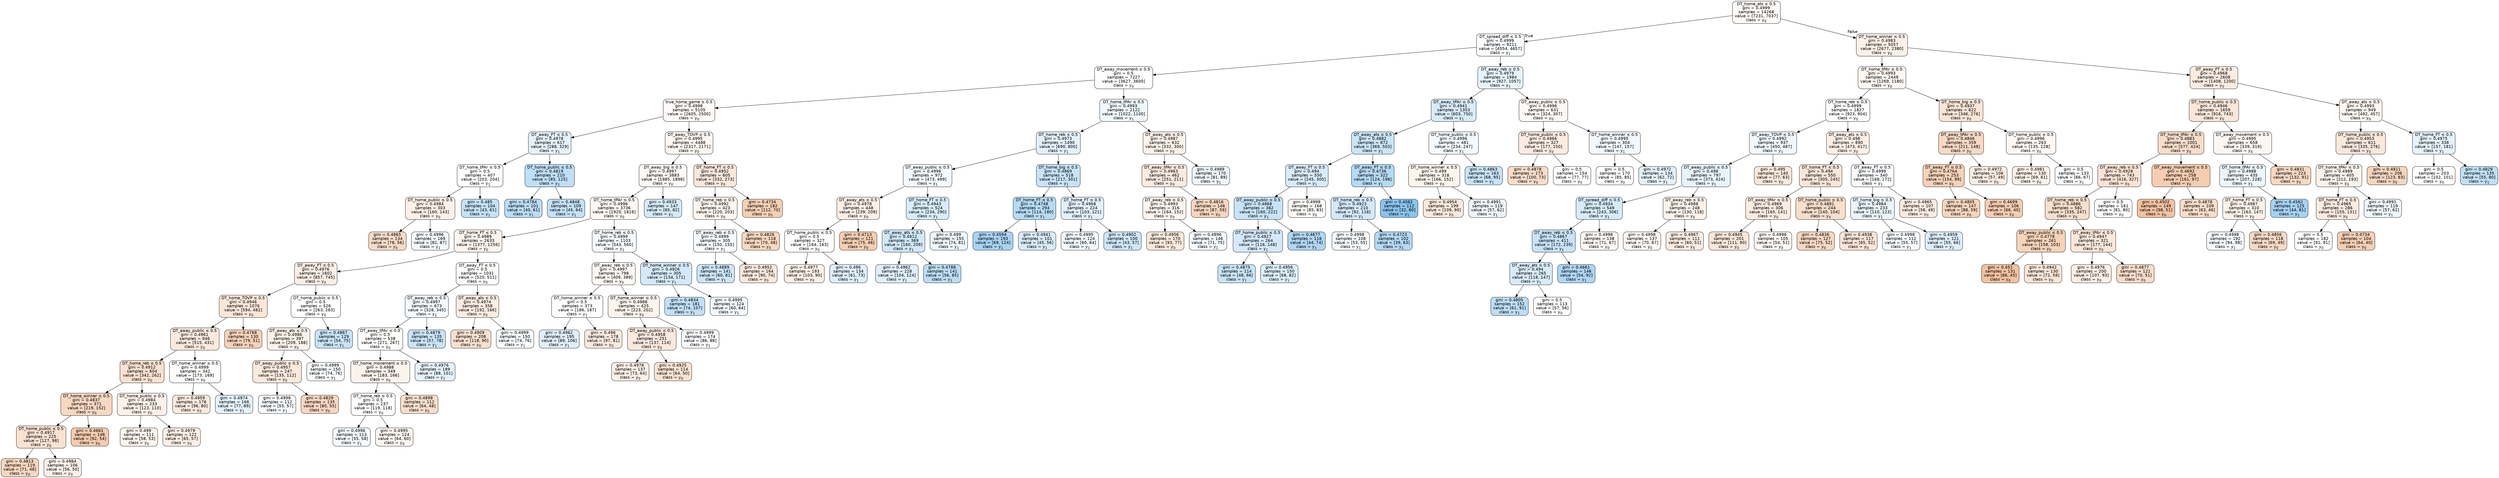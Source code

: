 digraph Tree {
node [shape=box, style="filled, rounded", color="black", fontname=helvetica] ;
edge [fontname=helvetica] ;
0 [label=<DT_home_ats &le; 0.5<br/>gini = 0.4999<br/>samples = 14268<br/>value = [7231, 7037]<br/>class = y<SUB>0</SUB>>, fillcolor="#e5813907"] ;
1 [label=<DT_spread_diff &le; 0.5<br/>gini = 0.4999<br/>samples = 9211<br/>value = [4554, 4657]<br/>class = y<SUB>1</SUB>>, fillcolor="#399de506"] ;
0 -> 1 [labeldistance=2.5, labelangle=45, headlabel="True"] ;
2 [label=<DT_away_movement &le; 0.5<br/>gini = 0.5<br/>samples = 7227<br/>value = [3627, 3600]<br/>class = y<SUB>0</SUB>>, fillcolor="#e5813902"] ;
1 -> 2 ;
3 [label=<true_home_game &le; 0.5<br/>gini = 0.4998<br/>samples = 5105<br/>value = [2605, 2500]<br/>class = y<SUB>0</SUB>>, fillcolor="#e581390a"] ;
2 -> 3 ;
4 [label=<DT_away_FT &le; 0.5<br/>gini = 0.4978<br/>samples = 617<br/>value = [288, 329]<br/>class = y<SUB>1</SUB>>, fillcolor="#399de520"] ;
3 -> 4 ;
5 [label=<DT_home_tPAr &le; 0.5<br/>gini = 0.5<br/>samples = 407<br/>value = [203, 204]<br/>class = y<SUB>1</SUB>>, fillcolor="#399de501"] ;
4 -> 5 ;
6 [label=<DT_home_public &le; 0.5<br/>gini = 0.4984<br/>samples = 303<br/>value = [160, 143]<br/>class = y<SUB>0</SUB>>, fillcolor="#e581391b"] ;
5 -> 6 ;
7 [label=<gini = 0.4865<br/>samples = 134<br/>value = [78, 56]<br/>class = y<SUB>0</SUB>>, fillcolor="#e5813948"] ;
6 -> 7 ;
8 [label=<gini = 0.4996<br/>samples = 169<br/>value = [82, 87]<br/>class = y<SUB>1</SUB>>, fillcolor="#399de50f"] ;
6 -> 8 ;
9 [label=<gini = 0.485<br/>samples = 104<br/>value = [43, 61]<br/>class = y<SUB>1</SUB>>, fillcolor="#399de54b"] ;
5 -> 9 ;
10 [label=<DT_home_public &le; 0.5<br/>gini = 0.4819<br/>samples = 210<br/>value = [85, 125]<br/>class = y<SUB>1</SUB>>, fillcolor="#399de552"] ;
4 -> 10 ;
11 [label=<gini = 0.4784<br/>samples = 101<br/>value = [40, 61]<br/>class = y<SUB>1</SUB>>, fillcolor="#399de558"] ;
10 -> 11 ;
12 [label=<gini = 0.4848<br/>samples = 109<br/>value = [45, 64]<br/>class = y<SUB>1</SUB>>, fillcolor="#399de54c"] ;
10 -> 12 ;
13 [label=<DT_away_TOVP &le; 0.5<br/>gini = 0.4995<br/>samples = 4488<br/>value = [2317, 2171]<br/>class = y<SUB>0</SUB>>, fillcolor="#e5813910"] ;
3 -> 13 ;
14 [label=<DT_away_big &le; 0.5<br/>gini = 0.4997<br/>samples = 3883<br/>value = [1985, 1898]<br/>class = y<SUB>0</SUB>>, fillcolor="#e581390b"] ;
13 -> 14 ;
15 [label=<DT_home_tPAr &le; 0.5<br/>gini = 0.4996<br/>samples = 3736<br/>value = [1920, 1816]<br/>class = y<SUB>0</SUB>>, fillcolor="#e581390e"] ;
14 -> 15 ;
16 [label=<DT_home_FT &le; 0.5<br/>gini = 0.4989<br/>samples = 2633<br/>value = [1377, 1256]<br/>class = y<SUB>0</SUB>>, fillcolor="#e5813916"] ;
15 -> 16 ;
17 [label=<DT_away_FT &le; 0.5<br/>gini = 0.4976<br/>samples = 1602<br/>value = [857, 745]<br/>class = y<SUB>0</SUB>>, fillcolor="#e5813921"] ;
16 -> 17 ;
18 [label=<DT_home_TOVP &le; 0.5<br/>gini = 0.4946<br/>samples = 1076<br/>value = [594, 482]<br/>class = y<SUB>0</SUB>>, fillcolor="#e5813930"] ;
17 -> 18 ;
19 [label=<DT_away_public &le; 0.5<br/>gini = 0.4961<br/>samples = 946<br/>value = [515, 431]<br/>class = y<SUB>0</SUB>>, fillcolor="#e581392a"] ;
18 -> 19 ;
20 [label=<DT_home_reb &le; 0.5<br/>gini = 0.4912<br/>samples = 604<br/>value = [342, 262]<br/>class = y<SUB>0</SUB>>, fillcolor="#e581393c"] ;
19 -> 20 ;
21 [label=<DT_home_winner &le; 0.5<br/>gini = 0.4837<br/>samples = 371<br/>value = [219, 152]<br/>class = y<SUB>0</SUB>>, fillcolor="#e581394e"] ;
20 -> 21 ;
22 [label=<DT_home_public &le; 0.5<br/>gini = 0.4917<br/>samples = 225<br/>value = [127, 98]<br/>class = y<SUB>0</SUB>>, fillcolor="#e581393a"] ;
21 -> 22 ;
23 [label=<gini = 0.4813<br/>samples = 119<br/>value = [71, 48]<br/>class = y<SUB>0</SUB>>, fillcolor="#e5813953"] ;
22 -> 23 ;
24 [label=<gini = 0.4984<br/>samples = 106<br/>value = [56, 50]<br/>class = y<SUB>0</SUB>>, fillcolor="#e581391b"] ;
22 -> 24 ;
25 [label=<gini = 0.4661<br/>samples = 146<br/>value = [92, 54]<br/>class = y<SUB>0</SUB>>, fillcolor="#e5813969"] ;
21 -> 25 ;
26 [label=<DT_home_public &le; 0.5<br/>gini = 0.4984<br/>samples = 233<br/>value = [123, 110]<br/>class = y<SUB>0</SUB>>, fillcolor="#e581391b"] ;
20 -> 26 ;
27 [label=<gini = 0.499<br/>samples = 111<br/>value = [58, 53]<br/>class = y<SUB>0</SUB>>, fillcolor="#e5813916"] ;
26 -> 27 ;
28 [label=<gini = 0.4979<br/>samples = 122<br/>value = [65, 57]<br/>class = y<SUB>0</SUB>>, fillcolor="#e581391f"] ;
26 -> 28 ;
29 [label=<DT_home_winner &le; 0.5<br/>gini = 0.4999<br/>samples = 342<br/>value = [173, 169]<br/>class = y<SUB>0</SUB>>, fillcolor="#e5813906"] ;
19 -> 29 ;
30 [label=<gini = 0.4959<br/>samples = 176<br/>value = [96, 80]<br/>class = y<SUB>0</SUB>>, fillcolor="#e581392a"] ;
29 -> 30 ;
31 [label=<gini = 0.4974<br/>samples = 166<br/>value = [77, 89]<br/>class = y<SUB>1</SUB>>, fillcolor="#399de522"] ;
29 -> 31 ;
32 [label=<gini = 0.4768<br/>samples = 130<br/>value = [79, 51]<br/>class = y<SUB>0</SUB>>, fillcolor="#e581395a"] ;
18 -> 32 ;
33 [label=<DT_home_public &le; 0.5<br/>gini = 0.5<br/>samples = 526<br/>value = [263, 263]<br/>class = y<SUB>0</SUB>>, fillcolor="#e5813900"] ;
17 -> 33 ;
34 [label=<DT_away_ats &le; 0.5<br/>gini = 0.4986<br/>samples = 397<br/>value = [209, 188]<br/>class = y<SUB>0</SUB>>, fillcolor="#e581391a"] ;
33 -> 34 ;
35 [label=<DT_away_public &le; 0.5<br/>gini = 0.4957<br/>samples = 247<br/>value = [135, 112]<br/>class = y<SUB>0</SUB>>, fillcolor="#e581392b"] ;
34 -> 35 ;
36 [label=<gini = 0.4998<br/>samples = 112<br/>value = [55, 57]<br/>class = y<SUB>1</SUB>>, fillcolor="#399de509"] ;
35 -> 36 ;
37 [label=<gini = 0.4829<br/>samples = 135<br/>value = [80, 55]<br/>class = y<SUB>0</SUB>>, fillcolor="#e5813950"] ;
35 -> 37 ;
38 [label=<gini = 0.4999<br/>samples = 150<br/>value = [74, 76]<br/>class = y<SUB>1</SUB>>, fillcolor="#399de507"] ;
34 -> 38 ;
39 [label=<gini = 0.4867<br/>samples = 129<br/>value = [54, 75]<br/>class = y<SUB>1</SUB>>, fillcolor="#399de547"] ;
33 -> 39 ;
40 [label=<DT_away_FT &le; 0.5<br/>gini = 0.5<br/>samples = 1031<br/>value = [520, 511]<br/>class = y<SUB>0</SUB>>, fillcolor="#e5813904"] ;
16 -> 40 ;
41 [label=<DT_away_reb &le; 0.5<br/>gini = 0.4997<br/>samples = 673<br/>value = [328, 345]<br/>class = y<SUB>1</SUB>>, fillcolor="#399de50d"] ;
40 -> 41 ;
42 [label=<DT_away_tPAr &le; 0.5<br/>gini = 0.5<br/>samples = 538<br/>value = [271, 267]<br/>class = y<SUB>0</SUB>>, fillcolor="#e5813904"] ;
41 -> 42 ;
43 [label=<DT_home_movement &le; 0.5<br/>gini = 0.4988<br/>samples = 349<br/>value = [183, 166]<br/>class = y<SUB>0</SUB>>, fillcolor="#e5813918"] ;
42 -> 43 ;
44 [label=<DT_home_reb &le; 0.5<br/>gini = 0.5<br/>samples = 237<br/>value = [119, 118]<br/>class = y<SUB>0</SUB>>, fillcolor="#e5813902"] ;
43 -> 44 ;
45 [label=<gini = 0.4996<br/>samples = 113<br/>value = [55, 58]<br/>class = y<SUB>1</SUB>>, fillcolor="#399de50d"] ;
44 -> 45 ;
46 [label=<gini = 0.4995<br/>samples = 124<br/>value = [64, 60]<br/>class = y<SUB>0</SUB>>, fillcolor="#e5813910"] ;
44 -> 46 ;
47 [label=<gini = 0.4898<br/>samples = 112<br/>value = [64, 48]<br/>class = y<SUB>0</SUB>>, fillcolor="#e5813940"] ;
43 -> 47 ;
48 [label=<gini = 0.4976<br/>samples = 189<br/>value = [88, 101]<br/>class = y<SUB>1</SUB>>, fillcolor="#399de521"] ;
42 -> 48 ;
49 [label=<gini = 0.4879<br/>samples = 135<br/>value = [57, 78]<br/>class = y<SUB>1</SUB>>, fillcolor="#399de545"] ;
41 -> 49 ;
50 [label=<DT_away_ats &le; 0.5<br/>gini = 0.4974<br/>samples = 358<br/>value = [192, 166]<br/>class = y<SUB>0</SUB>>, fillcolor="#e5813923"] ;
40 -> 50 ;
51 [label=<gini = 0.4909<br/>samples = 208<br/>value = [118, 90]<br/>class = y<SUB>0</SUB>>, fillcolor="#e581393d"] ;
50 -> 51 ;
52 [label=<gini = 0.4999<br/>samples = 150<br/>value = [74, 76]<br/>class = y<SUB>1</SUB>>, fillcolor="#399de507"] ;
50 -> 52 ;
53 [label=<DT_home_reb &le; 0.5<br/>gini = 0.4999<br/>samples = 1103<br/>value = [543, 560]<br/>class = y<SUB>1</SUB>>, fillcolor="#399de508"] ;
15 -> 53 ;
54 [label=<DT_away_reb &le; 0.5<br/>gini = 0.4997<br/>samples = 798<br/>value = [409, 389]<br/>class = y<SUB>0</SUB>>, fillcolor="#e581390c"] ;
53 -> 54 ;
55 [label=<DT_home_winner &le; 0.5<br/>gini = 0.5<br/>samples = 373<br/>value = [186, 187]<br/>class = y<SUB>1</SUB>>, fillcolor="#399de501"] ;
54 -> 55 ;
56 [label=<gini = 0.4962<br/>samples = 195<br/>value = [89, 106]<br/>class = y<SUB>1</SUB>>, fillcolor="#399de529"] ;
55 -> 56 ;
57 [label=<gini = 0.496<br/>samples = 178<br/>value = [97, 81]<br/>class = y<SUB>0</SUB>>, fillcolor="#e581392a"] ;
55 -> 57 ;
58 [label=<DT_home_winner &le; 0.5<br/>gini = 0.4988<br/>samples = 425<br/>value = [223, 202]<br/>class = y<SUB>0</SUB>>, fillcolor="#e5813918"] ;
54 -> 58 ;
59 [label=<DT_away_public &le; 0.5<br/>gini = 0.4958<br/>samples = 251<br/>value = [137, 114]<br/>class = y<SUB>0</SUB>>, fillcolor="#e581392b"] ;
58 -> 59 ;
60 [label=<gini = 0.4978<br/>samples = 137<br/>value = [73, 64]<br/>class = y<SUB>0</SUB>>, fillcolor="#e581391f"] ;
59 -> 60 ;
61 [label=<gini = 0.4925<br/>samples = 114<br/>value = [64, 50]<br/>class = y<SUB>0</SUB>>, fillcolor="#e5813938"] ;
59 -> 61 ;
62 [label=<gini = 0.4999<br/>samples = 174<br/>value = [86, 88]<br/>class = y<SUB>1</SUB>>, fillcolor="#399de506"] ;
58 -> 62 ;
63 [label=<DT_home_winner &le; 0.5<br/>gini = 0.4926<br/>samples = 305<br/>value = [134, 171]<br/>class = y<SUB>1</SUB>>, fillcolor="#399de537"] ;
53 -> 63 ;
64 [label=<gini = 0.4834<br/>samples = 181<br/>value = [74, 107]<br/>class = y<SUB>1</SUB>>, fillcolor="#399de54f"] ;
63 -> 64 ;
65 [label=<gini = 0.4995<br/>samples = 124<br/>value = [60, 64]<br/>class = y<SUB>1</SUB>>, fillcolor="#399de510"] ;
63 -> 65 ;
66 [label=<gini = 0.4933<br/>samples = 147<br/>value = [65, 82]<br/>class = y<SUB>1</SUB>>, fillcolor="#399de535"] ;
14 -> 66 ;
67 [label=<DT_home_FT &le; 0.5<br/>gini = 0.4952<br/>samples = 605<br/>value = [332, 273]<br/>class = y<SUB>0</SUB>>, fillcolor="#e581392d"] ;
13 -> 67 ;
68 [label=<DT_home_reb &le; 0.5<br/>gini = 0.4992<br/>samples = 423<br/>value = [220, 203]<br/>class = y<SUB>0</SUB>>, fillcolor="#e5813914"] ;
67 -> 68 ;
69 [label=<DT_away_reb &le; 0.5<br/>gini = 0.4999<br/>samples = 305<br/>value = [150, 155]<br/>class = y<SUB>1</SUB>>, fillcolor="#399de508"] ;
68 -> 69 ;
70 [label=<gini = 0.4889<br/>samples = 141<br/>value = [60, 81]<br/>class = y<SUB>1</SUB>>, fillcolor="#399de542"] ;
69 -> 70 ;
71 [label=<gini = 0.4952<br/>samples = 164<br/>value = [90, 74]<br/>class = y<SUB>0</SUB>>, fillcolor="#e581392d"] ;
69 -> 71 ;
72 [label=<gini = 0.4826<br/>samples = 118<br/>value = [70, 48]<br/>class = y<SUB>0</SUB>>, fillcolor="#e5813950"] ;
68 -> 72 ;
73 [label=<gini = 0.4734<br/>samples = 182<br/>value = [112, 70]<br/>class = y<SUB>0</SUB>>, fillcolor="#e5813960"] ;
67 -> 73 ;
74 [label=<DT_home_tPAr &le; 0.5<br/>gini = 0.4993<br/>samples = 2122<br/>value = [1022, 1100]<br/>class = y<SUB>1</SUB>>, fillcolor="#399de512"] ;
2 -> 74 ;
75 [label=<DT_home_reb &le; 0.5<br/>gini = 0.4973<br/>samples = 1490<br/>value = [690, 800]<br/>class = y<SUB>1</SUB>>, fillcolor="#399de523"] ;
74 -> 75 ;
76 [label=<DT_away_public &le; 0.5<br/>gini = 0.4996<br/>samples = 972<br/>value = [473, 499]<br/>class = y<SUB>1</SUB>>, fillcolor="#399de50d"] ;
75 -> 76 ;
77 [label=<DT_away_ats &le; 0.5<br/>gini = 0.4978<br/>samples = 448<br/>value = [239, 209]<br/>class = y<SUB>0</SUB>>, fillcolor="#e5813920"] ;
76 -> 77 ;
78 [label=<DT_home_public &le; 0.5<br/>gini = 0.5<br/>samples = 327<br/>value = [164, 163]<br/>class = y<SUB>0</SUB>>, fillcolor="#e5813902"] ;
77 -> 78 ;
79 [label=<gini = 0.4977<br/>samples = 193<br/>value = [103, 90]<br/>class = y<SUB>0</SUB>>, fillcolor="#e5813920"] ;
78 -> 79 ;
80 [label=<gini = 0.496<br/>samples = 134<br/>value = [61, 73]<br/>class = y<SUB>1</SUB>>, fillcolor="#399de52a"] ;
78 -> 80 ;
81 [label=<gini = 0.4713<br/>samples = 121<br/>value = [75, 46]<br/>class = y<SUB>0</SUB>>, fillcolor="#e5813963"] ;
77 -> 81 ;
82 [label=<DT_home_FT &le; 0.5<br/>gini = 0.4943<br/>samples = 524<br/>value = [234, 290]<br/>class = y<SUB>1</SUB>>, fillcolor="#399de531"] ;
76 -> 82 ;
83 [label=<DT_away_ats &le; 0.5<br/>gini = 0.4912<br/>samples = 369<br/>value = [160, 209]<br/>class = y<SUB>1</SUB>>, fillcolor="#399de53c"] ;
82 -> 83 ;
84 [label=<gini = 0.4962<br/>samples = 228<br/>value = [104, 124]<br/>class = y<SUB>1</SUB>>, fillcolor="#399de529"] ;
83 -> 84 ;
85 [label=<gini = 0.4788<br/>samples = 141<br/>value = [56, 85]<br/>class = y<SUB>1</SUB>>, fillcolor="#399de557"] ;
83 -> 85 ;
86 [label=<gini = 0.499<br/>samples = 155<br/>value = [74, 81]<br/>class = y<SUB>1</SUB>>, fillcolor="#399de516"] ;
82 -> 86 ;
87 [label=<DT_home_big &le; 0.5<br/>gini = 0.4869<br/>samples = 518<br/>value = [217, 301]<br/>class = y<SUB>1</SUB>>, fillcolor="#399de547"] ;
75 -> 87 ;
88 [label=<DT_home_FT &le; 0.5<br/>gini = 0.4748<br/>samples = 294<br/>value = [114, 180]<br/>class = y<SUB>1</SUB>>, fillcolor="#399de55e"] ;
87 -> 88 ;
89 [label=<gini = 0.4594<br/>samples = 193<br/>value = [69, 124]<br/>class = y<SUB>1</SUB>>, fillcolor="#399de571"] ;
88 -> 89 ;
90 [label=<gini = 0.4941<br/>samples = 101<br/>value = [45, 56]<br/>class = y<SUB>1</SUB>>, fillcolor="#399de532"] ;
88 -> 90 ;
91 [label=<DT_home_FT &le; 0.5<br/>gini = 0.4968<br/>samples = 224<br/>value = [103, 121]<br/>class = y<SUB>1</SUB>>, fillcolor="#399de526"] ;
87 -> 91 ;
92 [label=<gini = 0.4995<br/>samples = 124<br/>value = [60, 64]<br/>class = y<SUB>1</SUB>>, fillcolor="#399de510"] ;
91 -> 92 ;
93 [label=<gini = 0.4902<br/>samples = 100<br/>value = [43, 57]<br/>class = y<SUB>1</SUB>>, fillcolor="#399de53f"] ;
91 -> 93 ;
94 [label=<DT_away_ats &le; 0.5<br/>gini = 0.4987<br/>samples = 632<br/>value = [332, 300]<br/>class = y<SUB>0</SUB>>, fillcolor="#e5813919"] ;
74 -> 94 ;
95 [label=<DT_away_tPAr &le; 0.5<br/>gini = 0.4963<br/>samples = 462<br/>value = [251, 211]<br/>class = y<SUB>0</SUB>>, fillcolor="#e5813929"] ;
94 -> 95 ;
96 [label=<DT_away_reb &le; 0.5<br/>gini = 0.4993<br/>samples = 316<br/>value = [164, 152]<br/>class = y<SUB>0</SUB>>, fillcolor="#e5813913"] ;
95 -> 96 ;
97 [label=<gini = 0.4956<br/>samples = 170<br/>value = [93, 77]<br/>class = y<SUB>0</SUB>>, fillcolor="#e581392c"] ;
96 -> 97 ;
98 [label=<gini = 0.4996<br/>samples = 146<br/>value = [71, 75]<br/>class = y<SUB>1</SUB>>, fillcolor="#399de50e"] ;
96 -> 98 ;
99 [label=<gini = 0.4816<br/>samples = 146<br/>value = [87, 59]<br/>class = y<SUB>0</SUB>>, fillcolor="#e5813952"] ;
95 -> 99 ;
100 [label=<gini = 0.4989<br/>samples = 170<br/>value = [81, 89]<br/>class = y<SUB>1</SUB>>, fillcolor="#399de517"] ;
94 -> 100 ;
101 [label=<DT_away_reb &le; 0.5<br/>gini = 0.4979<br/>samples = 1984<br/>value = [927, 1057]<br/>class = y<SUB>1</SUB>>, fillcolor="#399de51f"] ;
1 -> 101 ;
102 [label=<DT_away_tPAr &le; 0.5<br/>gini = 0.4941<br/>samples = 1353<br/>value = [603, 750]<br/>class = y<SUB>1</SUB>>, fillcolor="#399de532"] ;
101 -> 102 ;
103 [label=<DT_away_ats &le; 0.5<br/>gini = 0.4882<br/>samples = 872<br/>value = [369, 503]<br/>class = y<SUB>1</SUB>>, fillcolor="#399de544"] ;
102 -> 103 ;
104 [label=<DT_away_FT &le; 0.5<br/>gini = 0.494<br/>samples = 550<br/>value = [245, 305]<br/>class = y<SUB>1</SUB>>, fillcolor="#399de532"] ;
103 -> 104 ;
105 [label=<DT_away_public &le; 0.5<br/>gini = 0.4868<br/>samples = 382<br/>value = [160, 222]<br/>class = y<SUB>1</SUB>>, fillcolor="#399de547"] ;
104 -> 105 ;
106 [label=<DT_home_public &le; 0.5<br/>gini = 0.4927<br/>samples = 264<br/>value = [116, 148]<br/>class = y<SUB>1</SUB>>, fillcolor="#399de537"] ;
105 -> 106 ;
107 [label=<gini = 0.4875<br/>samples = 114<br/>value = [48, 66]<br/>class = y<SUB>1</SUB>>, fillcolor="#399de546"] ;
106 -> 107 ;
108 [label=<gini = 0.4956<br/>samples = 150<br/>value = [68, 82]<br/>class = y<SUB>1</SUB>>, fillcolor="#399de52c"] ;
106 -> 108 ;
109 [label=<gini = 0.4677<br/>samples = 118<br/>value = [44, 74]<br/>class = y<SUB>1</SUB>>, fillcolor="#399de567"] ;
105 -> 109 ;
110 [label=<gini = 0.4999<br/>samples = 168<br/>value = [85, 83]<br/>class = y<SUB>0</SUB>>, fillcolor="#e5813906"] ;
104 -> 110 ;
111 [label=<DT_away_FT &le; 0.5<br/>gini = 0.4736<br/>samples = 322<br/>value = [124, 198]<br/>class = y<SUB>1</SUB>>, fillcolor="#399de55f"] ;
103 -> 111 ;
112 [label=<DT_home_reb &le; 0.5<br/>gini = 0.4923<br/>samples = 210<br/>value = [92, 118]<br/>class = y<SUB>1</SUB>>, fillcolor="#399de538"] ;
111 -> 112 ;
113 [label=<gini = 0.4998<br/>samples = 108<br/>value = [53, 55]<br/>class = y<SUB>1</SUB>>, fillcolor="#399de509"] ;
112 -> 113 ;
114 [label=<gini = 0.4723<br/>samples = 102<br/>value = [39, 63]<br/>class = y<SUB>1</SUB>>, fillcolor="#399de561"] ;
112 -> 114 ;
115 [label=<gini = 0.4082<br/>samples = 112<br/>value = [32, 80]<br/>class = y<SUB>1</SUB>>, fillcolor="#399de599"] ;
111 -> 115 ;
116 [label=<DT_home_public &le; 0.5<br/>gini = 0.4996<br/>samples = 481<br/>value = [234, 247]<br/>class = y<SUB>1</SUB>>, fillcolor="#399de50d"] ;
102 -> 116 ;
117 [label=<DT_home_winner &le; 0.5<br/>gini = 0.499<br/>samples = 318<br/>value = [166, 152]<br/>class = y<SUB>0</SUB>>, fillcolor="#e5813916"] ;
116 -> 117 ;
118 [label=<gini = 0.4954<br/>samples = 199<br/>value = [109, 90]<br/>class = y<SUB>0</SUB>>, fillcolor="#e581392c"] ;
117 -> 118 ;
119 [label=<gini = 0.4991<br/>samples = 119<br/>value = [57, 62]<br/>class = y<SUB>1</SUB>>, fillcolor="#399de515"] ;
117 -> 119 ;
120 [label=<gini = 0.4863<br/>samples = 163<br/>value = [68, 95]<br/>class = y<SUB>1</SUB>>, fillcolor="#399de548"] ;
116 -> 120 ;
121 [label=<DT_away_public &le; 0.5<br/>gini = 0.4996<br/>samples = 631<br/>value = [324, 307]<br/>class = y<SUB>0</SUB>>, fillcolor="#e581390d"] ;
101 -> 121 ;
122 [label=<DT_home_public &le; 0.5<br/>gini = 0.4966<br/>samples = 327<br/>value = [177, 150]<br/>class = y<SUB>0</SUB>>, fillcolor="#e5813927"] ;
121 -> 122 ;
123 [label=<gini = 0.4878<br/>samples = 173<br/>value = [100, 73]<br/>class = y<SUB>0</SUB>>, fillcolor="#e5813945"] ;
122 -> 123 ;
124 [label=<gini = 0.5<br/>samples = 154<br/>value = [77, 77]<br/>class = y<SUB>0</SUB>>, fillcolor="#e5813900"] ;
122 -> 124 ;
125 [label=<DT_home_winner &le; 0.5<br/>gini = 0.4995<br/>samples = 304<br/>value = [147, 157]<br/>class = y<SUB>1</SUB>>, fillcolor="#399de510"] ;
121 -> 125 ;
126 [label=<gini = 0.5<br/>samples = 170<br/>value = [85, 85]<br/>class = y<SUB>0</SUB>>, fillcolor="#e5813900"] ;
125 -> 126 ;
127 [label=<gini = 0.4972<br/>samples = 134<br/>value = [62, 72]<br/>class = y<SUB>1</SUB>>, fillcolor="#399de523"] ;
125 -> 127 ;
128 [label=<DT_home_winner &le; 0.5<br/>gini = 0.4983<br/>samples = 5057<br/>value = [2677, 2380]<br/>class = y<SUB>0</SUB>>, fillcolor="#e581391c"] ;
0 -> 128 [labeldistance=2.5, labelangle=-45, headlabel="False"] ;
129 [label=<DT_home_tPAr &le; 0.5<br/>gini = 0.4993<br/>samples = 2449<br/>value = [1269, 1180]<br/>class = y<SUB>0</SUB>>, fillcolor="#e5813912"] ;
128 -> 129 ;
130 [label=<DT_home_reb &le; 0.5<br/>gini = 0.4999<br/>samples = 1827<br/>value = [923, 904]<br/>class = y<SUB>0</SUB>>, fillcolor="#e5813905"] ;
129 -> 130 ;
131 [label=<DT_away_TOVP &le; 0.5<br/>gini = 0.4992<br/>samples = 937<br/>value = [450, 487]<br/>class = y<SUB>1</SUB>>, fillcolor="#399de513"] ;
130 -> 131 ;
132 [label=<DT_away_public &le; 0.5<br/>gini = 0.498<br/>samples = 797<br/>value = [373, 424]<br/>class = y<SUB>1</SUB>>, fillcolor="#399de51f"] ;
131 -> 132 ;
133 [label=<DT_spread_diff &le; 0.5<br/>gini = 0.4934<br/>samples = 549<br/>value = [243, 306]<br/>class = y<SUB>1</SUB>>, fillcolor="#399de534"] ;
132 -> 133 ;
134 [label=<DT_away_reb &le; 0.5<br/>gini = 0.4867<br/>samples = 411<br/>value = [172, 239]<br/>class = y<SUB>1</SUB>>, fillcolor="#399de547"] ;
133 -> 134 ;
135 [label=<DT_away_ats &le; 0.5<br/>gini = 0.494<br/>samples = 265<br/>value = [118, 147]<br/>class = y<SUB>1</SUB>>, fillcolor="#399de532"] ;
134 -> 135 ;
136 [label=<gini = 0.4805<br/>samples = 152<br/>value = [61, 91]<br/>class = y<SUB>1</SUB>>, fillcolor="#399de554"] ;
135 -> 136 ;
137 [label=<gini = 0.5<br/>samples = 113<br/>value = [57, 56]<br/>class = y<SUB>0</SUB>>, fillcolor="#e5813904"] ;
135 -> 137 ;
138 [label=<gini = 0.4661<br/>samples = 146<br/>value = [54, 92]<br/>class = y<SUB>1</SUB>>, fillcolor="#399de569"] ;
134 -> 138 ;
139 [label=<gini = 0.4996<br/>samples = 138<br/>value = [71, 67]<br/>class = y<SUB>0</SUB>>, fillcolor="#e581390e"] ;
133 -> 139 ;
140 [label=<DT_away_reb &le; 0.5<br/>gini = 0.4988<br/>samples = 248<br/>value = [130, 118]<br/>class = y<SUB>0</SUB>>, fillcolor="#e5813918"] ;
132 -> 140 ;
141 [label=<gini = 0.4998<br/>samples = 137<br/>value = [70, 67]<br/>class = y<SUB>0</SUB>>, fillcolor="#e581390b"] ;
140 -> 141 ;
142 [label=<gini = 0.4967<br/>samples = 111<br/>value = [60, 51]<br/>class = y<SUB>0</SUB>>, fillcolor="#e5813926"] ;
140 -> 142 ;
143 [label=<gini = 0.495<br/>samples = 140<br/>value = [77, 63]<br/>class = y<SUB>0</SUB>>, fillcolor="#e581392e"] ;
131 -> 143 ;
144 [label=<DT_away_ats &le; 0.5<br/>gini = 0.498<br/>samples = 890<br/>value = [473, 417]<br/>class = y<SUB>0</SUB>>, fillcolor="#e581391e"] ;
130 -> 144 ;
145 [label=<DT_home_FT &le; 0.5<br/>gini = 0.494<br/>samples = 550<br/>value = [305, 245]<br/>class = y<SUB>0</SUB>>, fillcolor="#e5813932"] ;
144 -> 145 ;
146 [label=<DT_away_tPAr &le; 0.5<br/>gini = 0.4969<br/>samples = 306<br/>value = [165, 141]<br/>class = y<SUB>0</SUB>>, fillcolor="#e5813925"] ;
145 -> 146 ;
147 [label=<gini = 0.4945<br/>samples = 201<br/>value = [111, 90]<br/>class = y<SUB>0</SUB>>, fillcolor="#e5813930"] ;
146 -> 147 ;
148 [label=<gini = 0.4996<br/>samples = 105<br/>value = [54, 51]<br/>class = y<SUB>0</SUB>>, fillcolor="#e581390e"] ;
146 -> 148 ;
149 [label=<DT_home_public &le; 0.5<br/>gini = 0.4891<br/>samples = 244<br/>value = [140, 104]<br/>class = y<SUB>0</SUB>>, fillcolor="#e5813942"] ;
145 -> 149 ;
150 [label=<gini = 0.4836<br/>samples = 127<br/>value = [75, 52]<br/>class = y<SUB>0</SUB>>, fillcolor="#e581394e"] ;
149 -> 150 ;
151 [label=<gini = 0.4938<br/>samples = 117<br/>value = [65, 52]<br/>class = y<SUB>0</SUB>>, fillcolor="#e5813933"] ;
149 -> 151 ;
152 [label=<DT_away_FT &le; 0.5<br/>gini = 0.4999<br/>samples = 340<br/>value = [168, 172]<br/>class = y<SUB>1</SUB>>, fillcolor="#399de506"] ;
144 -> 152 ;
153 [label=<DT_home_big &le; 0.5<br/>gini = 0.4984<br/>samples = 233<br/>value = [110, 123]<br/>class = y<SUB>1</SUB>>, fillcolor="#399de51b"] ;
152 -> 153 ;
154 [label=<gini = 0.4998<br/>samples = 112<br/>value = [55, 57]<br/>class = y<SUB>1</SUB>>, fillcolor="#399de509"] ;
153 -> 154 ;
155 [label=<gini = 0.4959<br/>samples = 121<br/>value = [55, 66]<br/>class = y<SUB>1</SUB>>, fillcolor="#399de52a"] ;
153 -> 155 ;
156 [label=<gini = 0.4965<br/>samples = 107<br/>value = [58, 49]<br/>class = y<SUB>0</SUB>>, fillcolor="#e5813928"] ;
152 -> 156 ;
157 [label=<DT_home_big &le; 0.5<br/>gini = 0.4937<br/>samples = 622<br/>value = [346, 276]<br/>class = y<SUB>0</SUB>>, fillcolor="#e5813934"] ;
129 -> 157 ;
158 [label=<DT_away_tPAr &le; 0.5<br/>gini = 0.4846<br/>samples = 359<br/>value = [211, 148]<br/>class = y<SUB>0</SUB>>, fillcolor="#e581394c"] ;
157 -> 158 ;
159 [label=<DT_away_FT &le; 0.5<br/>gini = 0.4764<br/>samples = 253<br/>value = [154, 99]<br/>class = y<SUB>0</SUB>>, fillcolor="#e581395b"] ;
158 -> 159 ;
160 [label=<gini = 0.4805<br/>samples = 147<br/>value = [88, 59]<br/>class = y<SUB>0</SUB>>, fillcolor="#e5813954"] ;
159 -> 160 ;
161 [label=<gini = 0.4699<br/>samples = 106<br/>value = [66, 40]<br/>class = y<SUB>0</SUB>>, fillcolor="#e5813964"] ;
159 -> 161 ;
162 [label=<gini = 0.4972<br/>samples = 106<br/>value = [57, 49]<br/>class = y<SUB>0</SUB>>, fillcolor="#e5813924"] ;
158 -> 162 ;
163 [label=<DT_home_public &le; 0.5<br/>gini = 0.4996<br/>samples = 263<br/>value = [135, 128]<br/>class = y<SUB>0</SUB>>, fillcolor="#e581390d"] ;
157 -> 163 ;
164 [label=<gini = 0.4981<br/>samples = 130<br/>value = [69, 61]<br/>class = y<SUB>0</SUB>>, fillcolor="#e581391e"] ;
163 -> 164 ;
165 [label=<gini = 0.5<br/>samples = 133<br/>value = [66, 67]<br/>class = y<SUB>1</SUB>>, fillcolor="#399de504"] ;
163 -> 165 ;
166 [label=<DT_away_FT &le; 0.5<br/>gini = 0.4968<br/>samples = 2608<br/>value = [1408, 1200]<br/>class = y<SUB>0</SUB>>, fillcolor="#e5813926"] ;
128 -> 166 ;
167 [label=<DT_home_public &le; 0.5<br/>gini = 0.4946<br/>samples = 1659<br/>value = [916, 743]<br/>class = y<SUB>0</SUB>>, fillcolor="#e5813930"] ;
166 -> 167 ;
168 [label=<DT_home_tPAr &le; 0.5<br/>gini = 0.4883<br/>samples = 1001<br/>value = [577, 424]<br/>class = y<SUB>0</SUB>>, fillcolor="#e5813944"] ;
167 -> 168 ;
169 [label=<DT_away_reb &le; 0.5<br/>gini = 0.4928<br/>samples = 743<br/>value = [416, 327]<br/>class = y<SUB>0</SUB>>, fillcolor="#e5813937"] ;
168 -> 169 ;
170 [label=<DT_home_reb &le; 0.5<br/>gini = 0.4886<br/>samples = 582<br/>value = [335, 247]<br/>class = y<SUB>0</SUB>>, fillcolor="#e5813943"] ;
169 -> 170 ;
171 [label=<DT_away_public &le; 0.5<br/>gini = 0.4778<br/>samples = 261<br/>value = [158, 103]<br/>class = y<SUB>0</SUB>>, fillcolor="#e5813959"] ;
170 -> 171 ;
172 [label=<gini = 0.451<br/>samples = 131<br/>value = [86, 45]<br/>class = y<SUB>0</SUB>>, fillcolor="#e581397a"] ;
171 -> 172 ;
173 [label=<gini = 0.4942<br/>samples = 130<br/>value = [72, 58]<br/>class = y<SUB>0</SUB>>, fillcolor="#e5813932"] ;
171 -> 173 ;
174 [label=<DT_away_tPAr &le; 0.5<br/>gini = 0.4947<br/>samples = 321<br/>value = [177, 144]<br/>class = y<SUB>0</SUB>>, fillcolor="#e5813930"] ;
170 -> 174 ;
175 [label=<gini = 0.4976<br/>samples = 200<br/>value = [107, 93]<br/>class = y<SUB>0</SUB>>, fillcolor="#e5813921"] ;
174 -> 175 ;
176 [label=<gini = 0.4877<br/>samples = 121<br/>value = [70, 51]<br/>class = y<SUB>0</SUB>>, fillcolor="#e5813945"] ;
174 -> 176 ;
177 [label=<gini = 0.5<br/>samples = 161<br/>value = [81, 80]<br/>class = y<SUB>0</SUB>>, fillcolor="#e5813903"] ;
169 -> 177 ;
178 [label=<DT_away_movement &le; 0.5<br/>gini = 0.4692<br/>samples = 258<br/>value = [161, 97]<br/>class = y<SUB>0</SUB>>, fillcolor="#e5813965"] ;
168 -> 178 ;
179 [label=<gini = 0.4502<br/>samples = 149<br/>value = [98, 51]<br/>class = y<SUB>0</SUB>>, fillcolor="#e581397a"] ;
178 -> 179 ;
180 [label=<gini = 0.4878<br/>samples = 109<br/>value = [63, 46]<br/>class = y<SUB>0</SUB>>, fillcolor="#e5813945"] ;
178 -> 180 ;
181 [label=<DT_away_movement &le; 0.5<br/>gini = 0.4995<br/>samples = 658<br/>value = [339, 319]<br/>class = y<SUB>0</SUB>>, fillcolor="#e581390f"] ;
167 -> 181 ;
182 [label=<DT_home_tPAr &le; 0.5<br/>gini = 0.4988<br/>samples = 435<br/>value = [207, 228]<br/>class = y<SUB>1</SUB>>, fillcolor="#399de517"] ;
181 -> 182 ;
183 [label=<DT_home_FT &le; 0.5<br/>gini = 0.4987<br/>samples = 310<br/>value = [163, 147]<br/>class = y<SUB>0</SUB>>, fillcolor="#e5813919"] ;
182 -> 183 ;
184 [label=<gini = 0.4998<br/>samples = 192<br/>value = [94, 98]<br/>class = y<SUB>1</SUB>>, fillcolor="#399de50a"] ;
183 -> 184 ;
185 [label=<gini = 0.4856<br/>samples = 118<br/>value = [69, 49]<br/>class = y<SUB>0</SUB>>, fillcolor="#e581394a"] ;
183 -> 185 ;
186 [label=<gini = 0.4562<br/>samples = 125<br/>value = [44, 81]<br/>class = y<SUB>1</SUB>>, fillcolor="#399de574"] ;
182 -> 186 ;
187 [label=<gini = 0.4831<br/>samples = 223<br/>value = [132, 91]<br/>class = y<SUB>0</SUB>>, fillcolor="#e581394f"] ;
181 -> 187 ;
188 [label=<DT_away_ats &le; 0.5<br/>gini = 0.4993<br/>samples = 949<br/>value = [492, 457]<br/>class = y<SUB>0</SUB>>, fillcolor="#e5813912"] ;
166 -> 188 ;
189 [label=<DT_home_public &le; 0.5<br/>gini = 0.4953<br/>samples = 611<br/>value = [335, 276]<br/>class = y<SUB>0</SUB>>, fillcolor="#e581392d"] ;
188 -> 189 ;
190 [label=<DT_home_tPAr &le; 0.5<br/>gini = 0.4989<br/>samples = 405<br/>value = [212, 193]<br/>class = y<SUB>0</SUB>>, fillcolor="#e5813917"] ;
189 -> 190 ;
191 [label=<DT_home_FT &le; 0.5<br/>gini = 0.4965<br/>samples = 286<br/>value = [155, 131]<br/>class = y<SUB>0</SUB>>, fillcolor="#e5813927"] ;
190 -> 191 ;
192 [label=<gini = 0.5<br/>samples = 182<br/>value = [91, 91]<br/>class = y<SUB>0</SUB>>, fillcolor="#e5813900"] ;
191 -> 192 ;
193 [label=<gini = 0.4734<br/>samples = 104<br/>value = [64, 40]<br/>class = y<SUB>0</SUB>>, fillcolor="#e5813960"] ;
191 -> 193 ;
194 [label=<gini = 0.4991<br/>samples = 119<br/>value = [57, 62]<br/>class = y<SUB>1</SUB>>, fillcolor="#399de515"] ;
190 -> 194 ;
195 [label=<gini = 0.4811<br/>samples = 206<br/>value = [123, 83]<br/>class = y<SUB>0</SUB>>, fillcolor="#e5813953"] ;
189 -> 195 ;
196 [label=<DT_home_FT &le; 0.5<br/>gini = 0.4975<br/>samples = 338<br/>value = [157, 181]<br/>class = y<SUB>1</SUB>>, fillcolor="#399de522"] ;
188 -> 196 ;
197 [label=<gini = 0.5<br/>samples = 203<br/>value = [102, 101]<br/>class = y<SUB>0</SUB>>, fillcolor="#e5813903"] ;
196 -> 197 ;
198 [label=<gini = 0.4829<br/>samples = 135<br/>value = [55, 80]<br/>class = y<SUB>1</SUB>>, fillcolor="#399de550"] ;
196 -> 198 ;
}